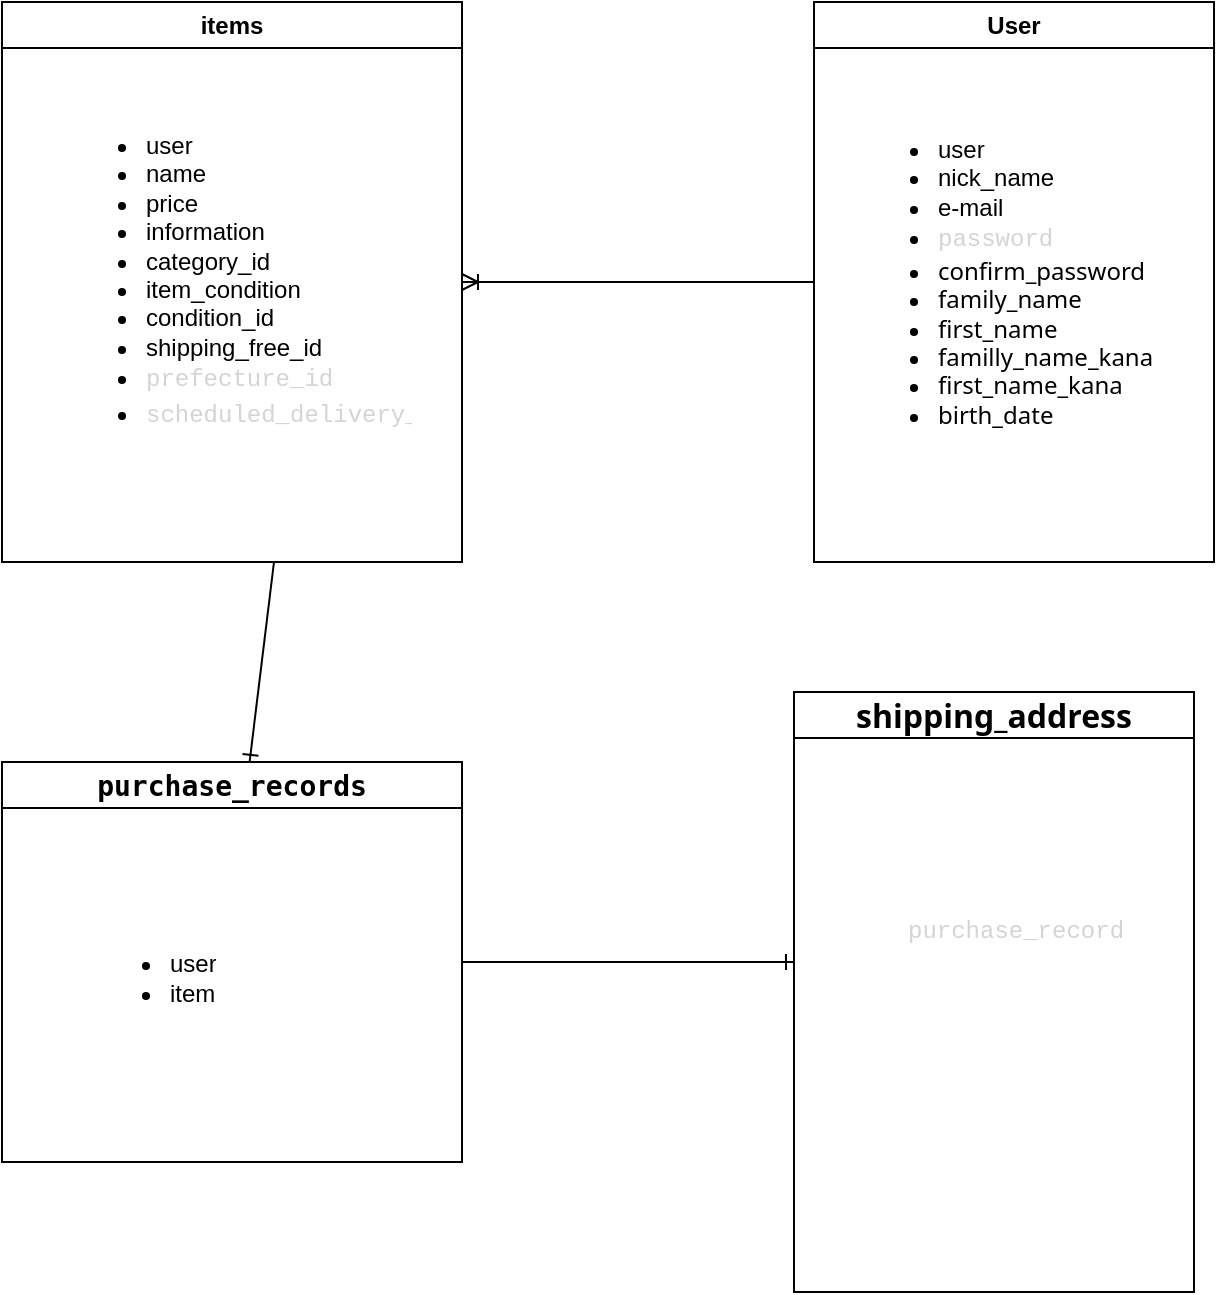 <mxfile>
    <diagram id="IuNLo57fHtpuhDw_vLGg" name="ページ1">
        <mxGraphModel dx="1646" dy="683" grid="1" gridSize="10" guides="1" tooltips="1" connect="1" arrows="1" fold="1" page="1" pageScale="1" pageWidth="827" pageHeight="1169" math="0" shadow="0">
            <root>
                <mxCell id="0"/>
                <mxCell id="1" parent="0"/>
                <mxCell id="40" style="edgeStyle=none;html=1;fontSize=12;endArrow=ERone;endFill=0;entryX=0.538;entryY=0.002;entryDx=0;entryDy=0;entryPerimeter=0;" parent="1" target="16" edge="1">
                    <mxGeometry relative="1" as="geometry">
                        <mxPoint x="236" y="530" as="sourcePoint"/>
                        <mxPoint x="236" y="590" as="targetPoint"/>
                    </mxGeometry>
                </mxCell>
                <mxCell id="2" value="items" style="swimlane;whiteSpace=wrap;html=1;" parent="1" vertex="1">
                    <mxGeometry x="100" y="250" width="230" height="280" as="geometry">
                        <mxRectangle x="320" y="100" width="70" height="30" as="alternateBounds"/>
                    </mxGeometry>
                </mxCell>
                <mxCell id="13" value="&lt;ul&gt;&lt;li&gt;user&lt;/li&gt;&lt;li&gt;name&lt;/li&gt;&lt;li&gt;price&lt;/li&gt;&lt;li&gt;information&lt;/li&gt;&lt;li&gt;category_id&lt;/li&gt;&lt;li&gt;item_condition&lt;/li&gt;&lt;li&gt;condition_id&lt;/li&gt;&lt;li&gt;shipping_free_id&lt;/li&gt;&lt;li&gt;&lt;div style=&quot;color: rgb(212, 212, 212); font-family: Menlo, Monaco, &amp;quot;Courier New&amp;quot;, monospace; line-height: 18px;&quot;&gt;prefecture_id&lt;/div&gt;&lt;/li&gt;&lt;li&gt;&lt;div style=&quot;color: rgb(212, 212, 212); font-family: Menlo, Monaco, &amp;quot;Courier New&amp;quot;, monospace; line-height: 18px;&quot;&gt;&lt;div style=&quot;line-height: 18px;&quot;&gt;scheduled_delivery_id&lt;/div&gt;&lt;/div&gt;&lt;/li&gt;&lt;/ul&gt;" style="text;strokeColor=none;fillColor=none;html=1;whiteSpace=wrap;verticalAlign=middle;overflow=hidden;" parent="2" vertex="1">
                    <mxGeometry x="30" y="35" width="175" height="210" as="geometry"/>
                </mxCell>
                <mxCell id="12" style="edgeStyle=none;html=1;exitX=0;exitY=0.5;exitDx=0;exitDy=0;entryX=1;entryY=0.5;entryDx=0;entryDy=0;endArrow=ERoneToMany;endFill=0;" parent="1" source="3" target="2" edge="1">
                    <mxGeometry relative="1" as="geometry"/>
                </mxCell>
                <mxCell id="3" value="User" style="swimlane;whiteSpace=wrap;html=1;" parent="1" vertex="1">
                    <mxGeometry x="506" y="250" width="200" height="280" as="geometry"/>
                </mxCell>
                <mxCell id="15" value="&lt;ul&gt;&lt;li&gt;user&lt;/li&gt;&lt;li&gt;nick_name&lt;/li&gt;&lt;li&gt;e-mail&lt;/li&gt;&lt;li&gt;&lt;div style=&quot;color: rgb(212, 212, 212); font-family: Menlo, Monaco, &amp;quot;Courier New&amp;quot;, monospace; line-height: 18px;&quot;&gt;password&lt;/div&gt;&lt;/li&gt;&lt;li&gt;&lt;span style=&quot;font-family: __fkGroteskNeue_598ab8, __fkGroteskNeue_Fallback_598ab8, ui-sans-serif, system-ui, -apple-system, system-ui, &amp;quot;Segoe UI&amp;quot;, Roboto, &amp;quot;Helvetica Neue&amp;quot;, Arial, &amp;quot;Noto Sans&amp;quot;, sans-serif, &amp;quot;Apple Color Emoji&amp;quot;, &amp;quot;Segoe UI Emoji&amp;quot;, &amp;quot;Segoe UI Symbol&amp;quot;, &amp;quot;Noto Color Emoji&amp;quot;;&quot;&gt;confirm_password&lt;/span&gt;&lt;br&gt;&lt;/li&gt;&lt;li&gt;&lt;font face=&quot;__fkGroteskNeue_598ab8, __fkGroteskNeue_Fallback_598ab8, ui-sans-serif, system-ui, -apple-system, system-ui, Segoe UI, Roboto, Helvetica Neue, Arial, Noto Sans, sans-serif, Apple Color Emoji, Segoe UI Emoji, Segoe UI Symbol, Noto Color Emoji&quot;&gt;family_name&lt;/font&gt;&lt;/li&gt;&lt;li&gt;&lt;font face=&quot;__fkGroteskNeue_598ab8, __fkGroteskNeue_Fallback_598ab8, ui-sans-serif, system-ui, -apple-system, system-ui, Segoe UI, Roboto, Helvetica Neue, Arial, Noto Sans, sans-serif, Apple Color Emoji, Segoe UI Emoji, Segoe UI Symbol, Noto Color Emoji&quot;&gt;first_name&lt;/font&gt;&lt;/li&gt;&lt;li&gt;&lt;span style=&quot;font-family: __fkGroteskNeue_598ab8, __fkGroteskNeue_Fallback_598ab8, ui-sans-serif, system-ui, -apple-system, system-ui, &amp;quot;Segoe UI&amp;quot;, Roboto, &amp;quot;Helvetica Neue&amp;quot;, Arial, &amp;quot;Noto Sans&amp;quot;, sans-serif, &amp;quot;Apple Color Emoji&amp;quot;, &amp;quot;Segoe UI Emoji&amp;quot;, &amp;quot;Segoe UI Symbol&amp;quot;, &amp;quot;Noto Color Emoji&amp;quot;;&quot;&gt;familly_name_kana&lt;br&gt;&lt;/span&gt;&lt;/li&gt;&lt;li&gt;&lt;span style=&quot;font-family: __fkGroteskNeue_598ab8, __fkGroteskNeue_Fallback_598ab8, ui-sans-serif, system-ui, -apple-system, system-ui, &amp;quot;Segoe UI&amp;quot;, Roboto, &amp;quot;Helvetica Neue&amp;quot;, Arial, &amp;quot;Noto Sans&amp;quot;, sans-serif, &amp;quot;Apple Color Emoji&amp;quot;, &amp;quot;Segoe UI Emoji&amp;quot;, &amp;quot;Segoe UI Symbol&amp;quot;, &amp;quot;Noto Color Emoji&amp;quot;;&quot;&gt;first_name_kana&lt;/span&gt;&lt;/li&gt;&lt;li&gt;&lt;span style=&quot;font-family: __fkGroteskNeue_598ab8, __fkGroteskNeue_Fallback_598ab8, ui-sans-serif, system-ui, -apple-system, system-ui, &amp;quot;Segoe UI&amp;quot;, Roboto, &amp;quot;Helvetica Neue&amp;quot;, Arial, &amp;quot;Noto Sans&amp;quot;, sans-serif, &amp;quot;Apple Color Emoji&amp;quot;, &amp;quot;Segoe UI Emoji&amp;quot;, &amp;quot;Segoe UI Symbol&amp;quot;, &amp;quot;Noto Color Emoji&amp;quot;;&quot;&gt;birth_date&lt;br&gt;&lt;/span&gt;&lt;/li&gt;&lt;/ul&gt;" style="text;strokeColor=none;fillColor=none;html=1;whiteSpace=wrap;verticalAlign=middle;overflow=hidden;" parent="3" vertex="1">
                    <mxGeometry x="20" y="30" width="170" height="220" as="geometry"/>
                </mxCell>
                <mxCell id="43" style="edgeStyle=none;html=1;fontColor=#FFFFFF;endArrow=ERone;endFill=0;" parent="1" source="16" edge="1">
                    <mxGeometry relative="1" as="geometry">
                        <mxPoint x="496" y="730" as="targetPoint"/>
                    </mxGeometry>
                </mxCell>
                <mxCell id="16" value="&lt;span style=&quot;font-family: __berkeleyMono_1826c3, __berkeleyMono_Fallback_1826c3, ui-monospace, SFMono-Regular, monospace; font-size: 14px; font-weight: 550; text-align: left;&quot;&gt;purchase_records&lt;/span&gt;" style="swimlane;whiteSpace=wrap;html=1;" parent="1" vertex="1">
                    <mxGeometry x="100" y="630" width="230" height="200" as="geometry"/>
                </mxCell>
                <mxCell id="38" value="&lt;ul&gt;&lt;li&gt;user&lt;/li&gt;&lt;li&gt;item&lt;/li&gt;&lt;/ul&gt;" style="text;strokeColor=none;fillColor=none;html=1;whiteSpace=wrap;verticalAlign=middle;overflow=hidden;fontSize=12;" parent="16" vertex="1">
                    <mxGeometry x="42" y="62.5" width="120" height="90" as="geometry"/>
                </mxCell>
                <mxCell id="34" value="&lt;span style=&quot;box-sizing: border-box; border: 0px solid rgb(229, 231, 235); --tw-border-spacing-x: 0; --tw-border-spacing-y: 0; --tw-translate-x: 0; --tw-translate-y: 0; --tw-rotate: 0; --tw-skew-x: 0; --tw-skew-y: 0; --tw-scale-x: 1; --tw-scale-y: 1; --tw-pan-x: ; --tw-pan-y: ; --tw-pinch-zoom: ; --tw-scroll-snap-strictness: proximity; --tw-gradient-from-position: ; --tw-gradient-via-position: ; --tw-gradient-to-position: ; --tw-ordinal: ; --tw-slashed-zero: ; --tw-numeric-figure: ; --tw-numeric-spacing: ; --tw-numeric-fraction: ; --tw-ring-inset: ; --tw-ring-offset-width: 0px; --tw-ring-offset-color: #fff; --tw-ring-color: rgba(59,130,246,0.5); --tw-ring-offset-shadow: 0 0 #0000; --tw-ring-shadow: 0 0 #0000; --tw-shadow: 0 0 #0000; --tw-shadow-colored: 0 0 #0000; --tw-blur: ; --tw-brightness: ; --tw-contrast: ; --tw-grayscale: ; --tw-hue-rotate: ; --tw-invert: ; --tw-saturate: ; --tw-sepia: ; --tw-drop-shadow: ; --tw-backdrop-blur: ; --tw-backdrop-brightness: ; --tw-backdrop-contrast: ; --tw-backdrop-grayscale: ; --tw-backdrop-hue-rotate: ; --tw-backdrop-invert: ; --tw-backdrop-opacity: ; --tw-backdrop-saturate: ; --tw-backdrop-sepia: ; --tw-contain-size: ; --tw-contain-layout: ; --tw-contain-paint: ; --tw-contain-style: ; font-weight: 550; font-family: __fkGroteskNeue_598ab8, __fkGroteskNeue_Fallback_598ab8, ui-sans-serif, system-ui, -apple-system, system-ui, &amp;quot;Segoe UI&amp;quot;, Roboto, &amp;quot;Helvetica Neue&amp;quot;, Arial, &amp;quot;Noto Sans&amp;quot;, sans-serif, &amp;quot;Apple Color Emoji&amp;quot;, &amp;quot;Segoe UI Emoji&amp;quot;, &amp;quot;Segoe UI Symbol&amp;quot;, &amp;quot;Noto Color Emoji&amp;quot;; font-size: 16px; text-align: left;&quot;&gt;shipping_address&lt;/span&gt;" style="swimlane;whiteSpace=wrap;html=1;fontSize=12;" parent="1" vertex="1">
                    <mxGeometry x="496" y="595" width="200" height="300" as="geometry"/>
                </mxCell>
                <mxCell id="41" value="&lt;ul&gt;&lt;li&gt;&lt;div style=&quot;color: rgb(212, 212, 212); font-family: Menlo, Monaco, &amp;quot;Courier New&amp;quot;, monospace; line-height: 18px;&quot;&gt;&lt;div style=&quot;&quot;&gt;purchase_record&lt;/div&gt;&lt;/div&gt;&lt;/li&gt;&lt;li&gt;&lt;div style=&quot;&quot;&gt;zip_code&lt;/div&gt;&lt;/li&gt;&lt;li&gt;&lt;div style=&quot;&quot;&gt;prefecture_id&amp;nbsp;&lt;/div&gt;&lt;/li&gt;&lt;li&gt;&lt;div style=&quot;&quot;&gt;city&lt;/div&gt;&lt;/li&gt;&lt;li&gt;&lt;div style=&quot;&quot;&gt;street&lt;/div&gt;&lt;/li&gt;&lt;li&gt;&lt;div style=&quot;&quot;&gt;building&lt;/div&gt;&lt;/li&gt;&lt;li&gt;&lt;div style=&quot;&quot;&gt;phone_number&lt;/div&gt;&lt;/li&gt;&lt;/ul&gt;" style="text;strokeColor=none;fillColor=none;html=1;whiteSpace=wrap;verticalAlign=middle;overflow=hidden;fontColor=#FFFFFF;" parent="34" vertex="1">
                    <mxGeometry x="15" y="62.5" width="170" height="200" as="geometry"/>
                </mxCell>
            </root>
        </mxGraphModel>
    </diagram>
</mxfile>
